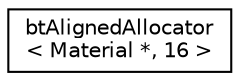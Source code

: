 digraph "Graphical Class Hierarchy"
{
  edge [fontname="Helvetica",fontsize="10",labelfontname="Helvetica",labelfontsize="10"];
  node [fontname="Helvetica",fontsize="10",shape=record];
  rankdir="LR";
  Node1 [label="btAlignedAllocator\l\< Material *, 16 \>",height=0.2,width=0.4,color="black", fillcolor="white", style="filled",URL="$classbt_aligned_allocator.html"];
}
